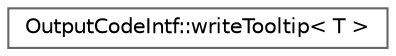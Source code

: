 digraph "Graphical Class Hierarchy"
{
 // INTERACTIVE_SVG=YES
 // LATEX_PDF_SIZE
  bgcolor="transparent";
  edge [fontname=Helvetica,fontsize=10,labelfontname=Helvetica,labelfontsize=10];
  node [fontname=Helvetica,fontsize=10,shape=box,height=0.2,width=0.4];
  rankdir="LR";
  Node0 [label="OutputCodeIntf::writeTooltip\< T \>",height=0.2,width=0.4,color="grey40", fillcolor="white", style="filled",URL="$d8/dab/struct_output_code_intf_1_1write_tooltip.html",tooltip=" "];
}

